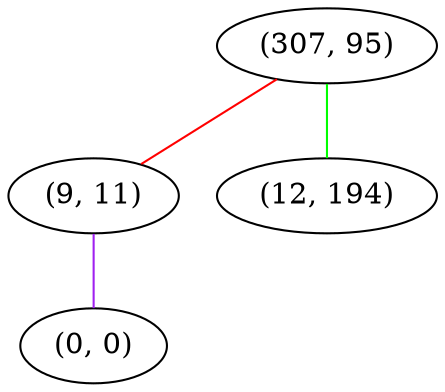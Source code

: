 graph "" {
"(307, 95)";
"(9, 11)";
"(0, 0)";
"(12, 194)";
"(307, 95)" -- "(12, 194)"  [color=green, key=0, weight=2];
"(307, 95)" -- "(9, 11)"  [color=red, key=0, weight=1];
"(9, 11)" -- "(0, 0)"  [color=purple, key=0, weight=4];
}
